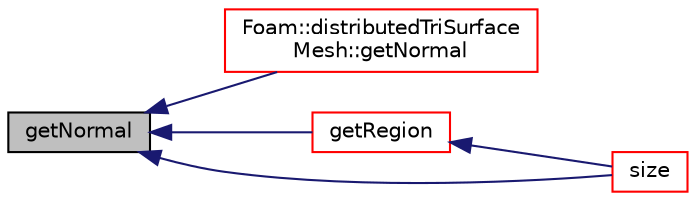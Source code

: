 digraph "getNormal"
{
  bgcolor="transparent";
  edge [fontname="Helvetica",fontsize="10",labelfontname="Helvetica",labelfontsize="10"];
  node [fontname="Helvetica",fontsize="10",shape=record];
  rankdir="LR";
  Node2097 [label="getNormal",height=0.2,width=0.4,color="black", fillcolor="grey75", style="filled", fontcolor="black"];
  Node2097 -> Node2098 [dir="back",color="midnightblue",fontsize="10",style="solid",fontname="Helvetica"];
  Node2098 [label="Foam::distributedTriSurface\lMesh::getNormal",height=0.2,width=0.4,color="red",URL="$a29993.html#aa9abdb9ffe5f3cb1c2992ccb3bcc9e48",tooltip="From a set of points and indices get the normal. "];
  Node2097 -> Node2104 [dir="back",color="midnightblue",fontsize="10",style="solid",fontname="Helvetica"];
  Node2104 [label="getRegion",height=0.2,width=0.4,color="red",URL="$a26393.html#ab2bcdcc4dd1bdb5a9e1d1025292bdf24",tooltip="From a set of points and indices get the region. "];
  Node2104 -> Node2109 [dir="back",color="midnightblue",fontsize="10",style="solid",fontname="Helvetica"];
  Node2109 [label="size",height=0.2,width=0.4,color="red",URL="$a26393.html#a03bc1200aac252c4d3e18657d700b71c",tooltip="Range of local indices that can be returned. "];
  Node2097 -> Node2109 [dir="back",color="midnightblue",fontsize="10",style="solid",fontname="Helvetica"];
}
